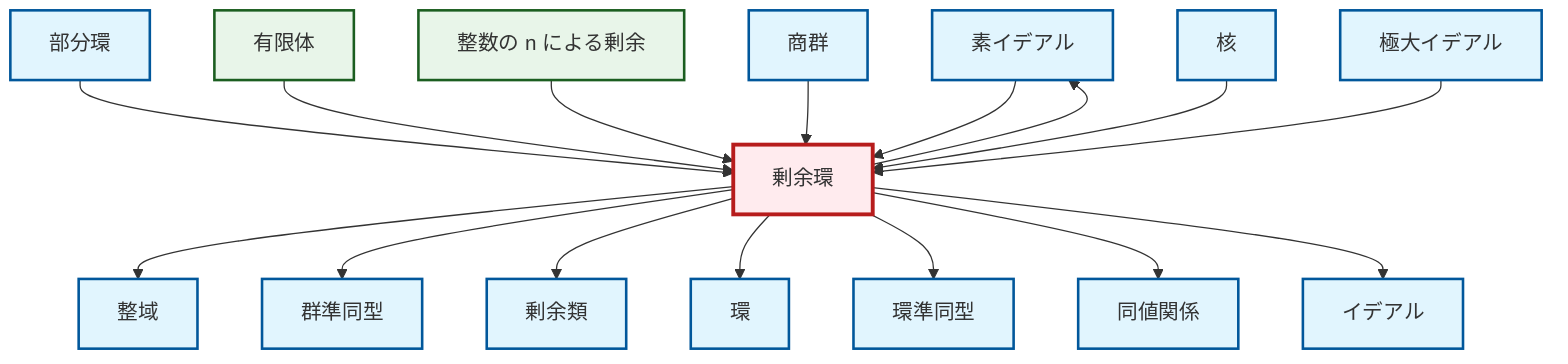 graph TD
    classDef definition fill:#e1f5fe,stroke:#01579b,stroke-width:2px
    classDef theorem fill:#f3e5f5,stroke:#4a148c,stroke-width:2px
    classDef axiom fill:#fff3e0,stroke:#e65100,stroke-width:2px
    classDef example fill:#e8f5e9,stroke:#1b5e20,stroke-width:2px
    classDef current fill:#ffebee,stroke:#b71c1c,stroke-width:3px
    def-ring["環"]:::definition
    def-integral-domain["整域"]:::definition
    def-prime-ideal["素イデアル"]:::definition
    def-quotient-group["商群"]:::definition
    def-subring["部分環"]:::definition
    ex-quotient-integers-mod-n["整数の n による剰余"]:::example
    def-coset["剰余類"]:::definition
    def-quotient-ring["剰余環"]:::definition
    def-maximal-ideal["極大イデアル"]:::definition
    ex-finite-field["有限体"]:::example
    def-ideal["イデアル"]:::definition
    def-kernel["核"]:::definition
    def-homomorphism["群準同型"]:::definition
    def-equivalence-relation["同値関係"]:::definition
    def-ring-homomorphism["環準同型"]:::definition
    def-quotient-ring --> def-integral-domain
    def-quotient-ring --> def-homomorphism
    def-subring --> def-quotient-ring
    ex-finite-field --> def-quotient-ring
    def-prime-ideal --> def-quotient-ring
    ex-quotient-integers-mod-n --> def-quotient-ring
    def-quotient-ring --> def-coset
    def-quotient-ring --> def-ring
    def-quotient-group --> def-quotient-ring
    def-kernel --> def-quotient-ring
    def-maximal-ideal --> def-quotient-ring
    def-quotient-ring --> def-ring-homomorphism
    def-quotient-ring --> def-equivalence-relation
    def-quotient-ring --> def-prime-ideal
    def-quotient-ring --> def-ideal
    class def-quotient-ring current